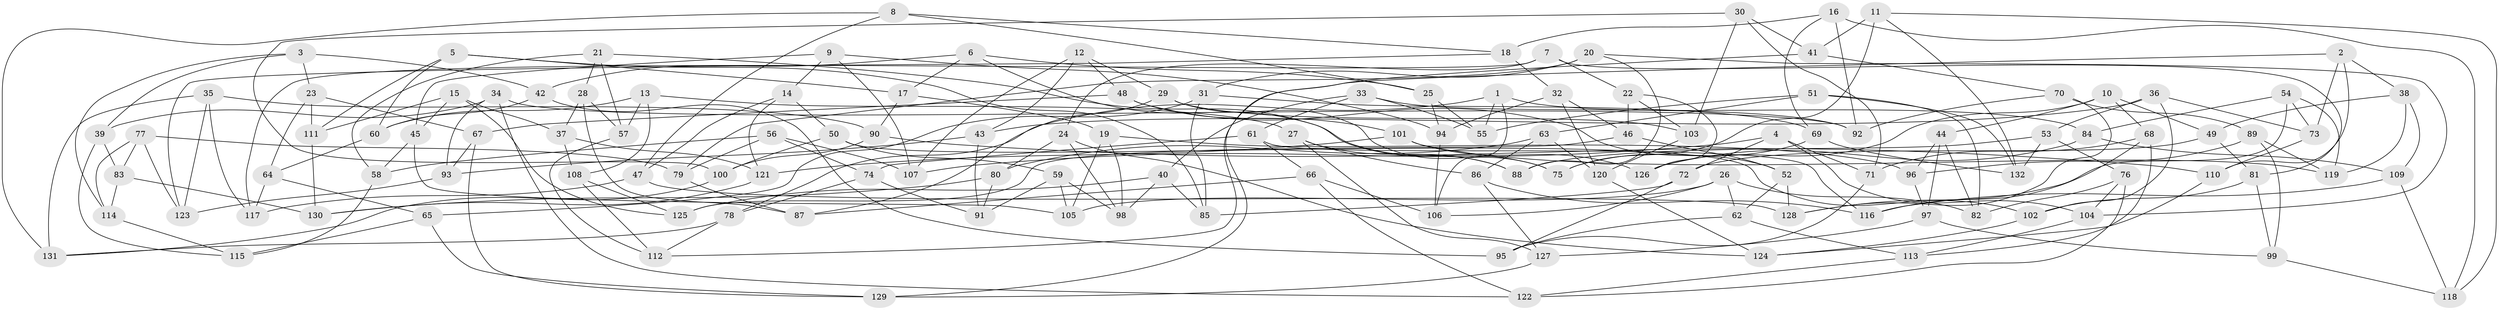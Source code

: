 // coarse degree distribution, {6: 0.5301204819277109, 4: 0.37349397590361444, 5: 0.060240963855421686, 3: 0.03614457831325301}
// Generated by graph-tools (version 1.1) at 2025/42/03/06/25 10:42:24]
// undirected, 132 vertices, 264 edges
graph export_dot {
graph [start="1"]
  node [color=gray90,style=filled];
  1;
  2;
  3;
  4;
  5;
  6;
  7;
  8;
  9;
  10;
  11;
  12;
  13;
  14;
  15;
  16;
  17;
  18;
  19;
  20;
  21;
  22;
  23;
  24;
  25;
  26;
  27;
  28;
  29;
  30;
  31;
  32;
  33;
  34;
  35;
  36;
  37;
  38;
  39;
  40;
  41;
  42;
  43;
  44;
  45;
  46;
  47;
  48;
  49;
  50;
  51;
  52;
  53;
  54;
  55;
  56;
  57;
  58;
  59;
  60;
  61;
  62;
  63;
  64;
  65;
  66;
  67;
  68;
  69;
  70;
  71;
  72;
  73;
  74;
  75;
  76;
  77;
  78;
  79;
  80;
  81;
  82;
  83;
  84;
  85;
  86;
  87;
  88;
  89;
  90;
  91;
  92;
  93;
  94;
  95;
  96;
  97;
  98;
  99;
  100;
  101;
  102;
  103;
  104;
  105;
  106;
  107;
  108;
  109;
  110;
  111;
  112;
  113;
  114;
  115;
  116;
  117;
  118;
  119;
  120;
  121;
  122;
  123;
  124;
  125;
  126;
  127;
  128;
  129;
  130;
  131;
  132;
  1 -- 84;
  1 -- 55;
  1 -- 78;
  1 -- 106;
  2 -- 73;
  2 -- 112;
  2 -- 110;
  2 -- 38;
  3 -- 42;
  3 -- 23;
  3 -- 114;
  3 -- 39;
  4 -- 104;
  4 -- 107;
  4 -- 71;
  4 -- 72;
  5 -- 85;
  5 -- 111;
  5 -- 60;
  5 -- 17;
  6 -- 25;
  6 -- 17;
  6 -- 88;
  6 -- 42;
  7 -- 117;
  7 -- 22;
  7 -- 24;
  7 -- 81;
  8 -- 25;
  8 -- 131;
  8 -- 18;
  8 -- 47;
  9 -- 45;
  9 -- 107;
  9 -- 14;
  9 -- 94;
  10 -- 68;
  10 -- 126;
  10 -- 44;
  10 -- 49;
  11 -- 75;
  11 -- 132;
  11 -- 118;
  11 -- 41;
  12 -- 48;
  12 -- 43;
  12 -- 107;
  12 -- 29;
  13 -- 57;
  13 -- 27;
  13 -- 60;
  13 -- 108;
  14 -- 121;
  14 -- 47;
  14 -- 50;
  15 -- 111;
  15 -- 37;
  15 -- 45;
  15 -- 125;
  16 -- 69;
  16 -- 18;
  16 -- 92;
  16 -- 118;
  17 -- 90;
  17 -- 19;
  18 -- 123;
  18 -- 32;
  19 -- 105;
  19 -- 98;
  19 -- 96;
  20 -- 88;
  20 -- 79;
  20 -- 104;
  20 -- 31;
  21 -- 28;
  21 -- 75;
  21 -- 58;
  21 -- 57;
  22 -- 126;
  22 -- 103;
  22 -- 46;
  23 -- 64;
  23 -- 67;
  23 -- 111;
  24 -- 98;
  24 -- 80;
  24 -- 124;
  25 -- 94;
  25 -- 55;
  26 -- 62;
  26 -- 106;
  26 -- 105;
  26 -- 82;
  27 -- 88;
  27 -- 86;
  27 -- 127;
  28 -- 37;
  28 -- 57;
  28 -- 87;
  29 -- 75;
  29 -- 103;
  29 -- 87;
  30 -- 41;
  30 -- 100;
  30 -- 103;
  30 -- 71;
  31 -- 65;
  31 -- 69;
  31 -- 85;
  32 -- 94;
  32 -- 46;
  32 -- 120;
  33 -- 55;
  33 -- 92;
  33 -- 61;
  33 -- 40;
  34 -- 93;
  34 -- 122;
  34 -- 39;
  34 -- 92;
  35 -- 131;
  35 -- 123;
  35 -- 90;
  35 -- 117;
  36 -- 102;
  36 -- 73;
  36 -- 53;
  36 -- 43;
  37 -- 108;
  37 -- 121;
  38 -- 49;
  38 -- 109;
  38 -- 119;
  39 -- 115;
  39 -- 83;
  40 -- 98;
  40 -- 125;
  40 -- 85;
  41 -- 70;
  41 -- 129;
  42 -- 95;
  42 -- 60;
  43 -- 93;
  43 -- 91;
  44 -- 82;
  44 -- 97;
  44 -- 96;
  45 -- 58;
  45 -- 105;
  46 -- 125;
  46 -- 52;
  47 -- 128;
  47 -- 117;
  48 -- 101;
  48 -- 67;
  48 -- 52;
  49 -- 72;
  49 -- 81;
  50 -- 102;
  50 -- 59;
  50 -- 100;
  51 -- 132;
  51 -- 63;
  51 -- 55;
  51 -- 82;
  52 -- 62;
  52 -- 128;
  53 -- 88;
  53 -- 76;
  53 -- 132;
  54 -- 119;
  54 -- 84;
  54 -- 128;
  54 -- 73;
  56 -- 79;
  56 -- 74;
  56 -- 58;
  56 -- 107;
  57 -- 112;
  58 -- 115;
  59 -- 91;
  59 -- 98;
  59 -- 105;
  60 -- 64;
  61 -- 74;
  61 -- 116;
  61 -- 66;
  62 -- 113;
  62 -- 95;
  63 -- 86;
  63 -- 80;
  63 -- 120;
  64 -- 117;
  64 -- 65;
  65 -- 129;
  65 -- 115;
  66 -- 122;
  66 -- 106;
  66 -- 87;
  67 -- 93;
  67 -- 129;
  68 -- 116;
  68 -- 71;
  68 -- 113;
  69 -- 75;
  69 -- 132;
  70 -- 128;
  70 -- 89;
  70 -- 92;
  71 -- 95;
  72 -- 95;
  72 -- 85;
  73 -- 110;
  74 -- 78;
  74 -- 91;
  76 -- 122;
  76 -- 82;
  76 -- 104;
  77 -- 114;
  77 -- 79;
  77 -- 123;
  77 -- 83;
  78 -- 112;
  78 -- 131;
  79 -- 87;
  80 -- 91;
  80 -- 130;
  81 -- 102;
  81 -- 99;
  83 -- 114;
  83 -- 130;
  84 -- 109;
  84 -- 126;
  86 -- 127;
  86 -- 116;
  89 -- 119;
  89 -- 99;
  89 -- 96;
  90 -- 100;
  90 -- 110;
  93 -- 123;
  94 -- 106;
  96 -- 97;
  97 -- 127;
  97 -- 99;
  99 -- 118;
  100 -- 131;
  101 -- 126;
  101 -- 121;
  101 -- 119;
  102 -- 124;
  103 -- 120;
  104 -- 113;
  108 -- 125;
  108 -- 112;
  109 -- 118;
  109 -- 116;
  110 -- 124;
  111 -- 130;
  113 -- 122;
  114 -- 115;
  120 -- 124;
  121 -- 130;
  127 -- 129;
}
